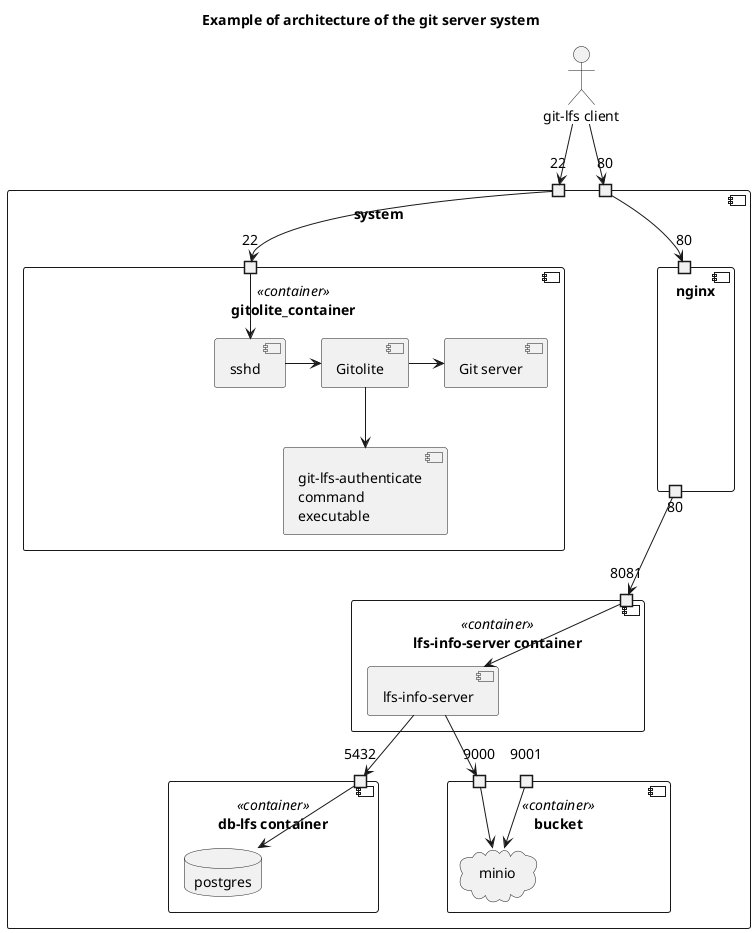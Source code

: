 @startuml components

title "Example of architecture of the git server system"

component system {
    portin "22" as i22
    portin "80" as i80

    component gitolite_container <<container>> {
        portin 22

        component sshd
        component "Git server" as git
        component "Gitolite" as gitolite
        component "git-lfs-authenticate\ncommand\nexecutable" as git_lfs_authenticate
    }

    component "lfs-info-server container" <<container>> {
        portin 8081

        component "lfs-info-server" as lfs_info_server
    }

    component "db-lfs container" <<container>> {
        portin 5432

        database "postgres" as postgres
    }

    component "bucket" <<container>> {
        portin 9000
        portin 9001

        cloud "minio" as minio
    }

    component "nginx" {
        portin "80" as p80
        portout "80" as o80
    }
}

actor "git-lfs client" as git_lfs_client

git_lfs_client --> i22
git_lfs_client --> i80

i80 --> p80

i22 --> 22
o80 --> 8081

22 --> sshd
sshd -> gitolite
gitolite -> git
gitolite --> git_lfs_authenticate

8081 --> lfs_info_server

lfs_info_server --> 5432
lfs_info_server --> 9000

5432 --> postgres
9000 --> minio
9001 --> minio

@enduml

